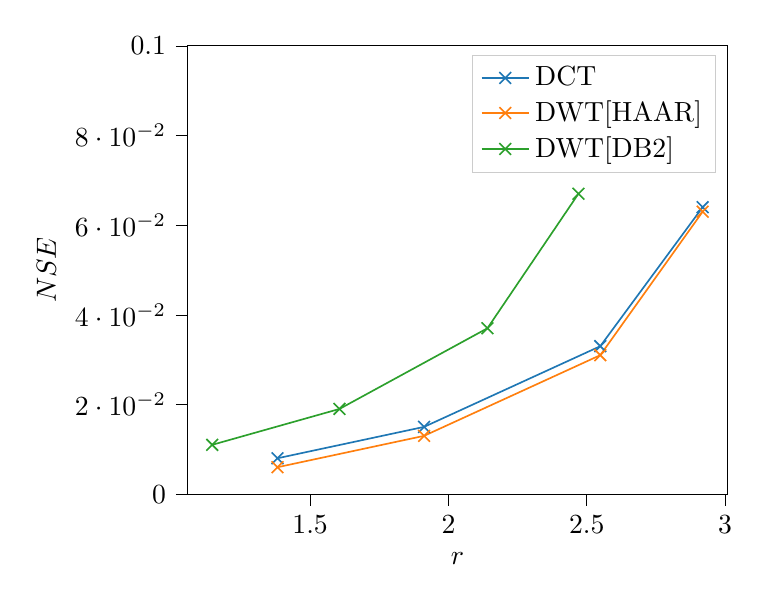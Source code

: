 % This file was created with tikzplotlib v0.10.1.
\begin{tikzpicture}

\definecolor{darkgray176}{RGB}{176,176,176}
\definecolor{darkorange25512714}{RGB}{255,127,14}
\definecolor{forestgreen4416044}{RGB}{44,160,44}
\definecolor{lightgray204}{RGB}{204,204,204}
\definecolor{steelblue31119180}{RGB}{31,119,180}

\begin{axis}[
legend cell align={left},
legend style={fill opacity=0.8, draw opacity=1, text opacity=1, draw=lightgray204},
tick align=outside,
tick pos=left,
x grid style={darkgray176},
xlabel={\(\displaystyle r\)},
xmin=1.057, xmax=3.008,
xtick style={color=black},
y grid style={darkgray176},
ylabel={\(\displaystyle NSE\)},
ymin=0.0, ymax=0.1,
ytick style={color=black}
]
\addplot [semithick, steelblue31119180, mark=x, mark size=3.0, mark options={solid}]
table {%
2.919 0.064
2.549 0.033
1.912 0.015
1.382 0.008
};
\addlegendentry{DCT}
\addplot [semithick, darkorange25512714, mark=x, mark size=3.0, mark options={solid}]
table {%
2.919 0.063
2.549 0.031
1.912 0.013
1.382 0.006
};
\addlegendentry{DWT[HAAR]}
\addplot [semithick, forestgreen4416044, mark=x, mark size=3.0, mark options={solid}]
table {%
2.47 0.067
2.141 0.037
1.606 0.019
1.146 0.011
};
\addlegendentry{DWT[DB2]}
\end{axis}

\end{tikzpicture}
